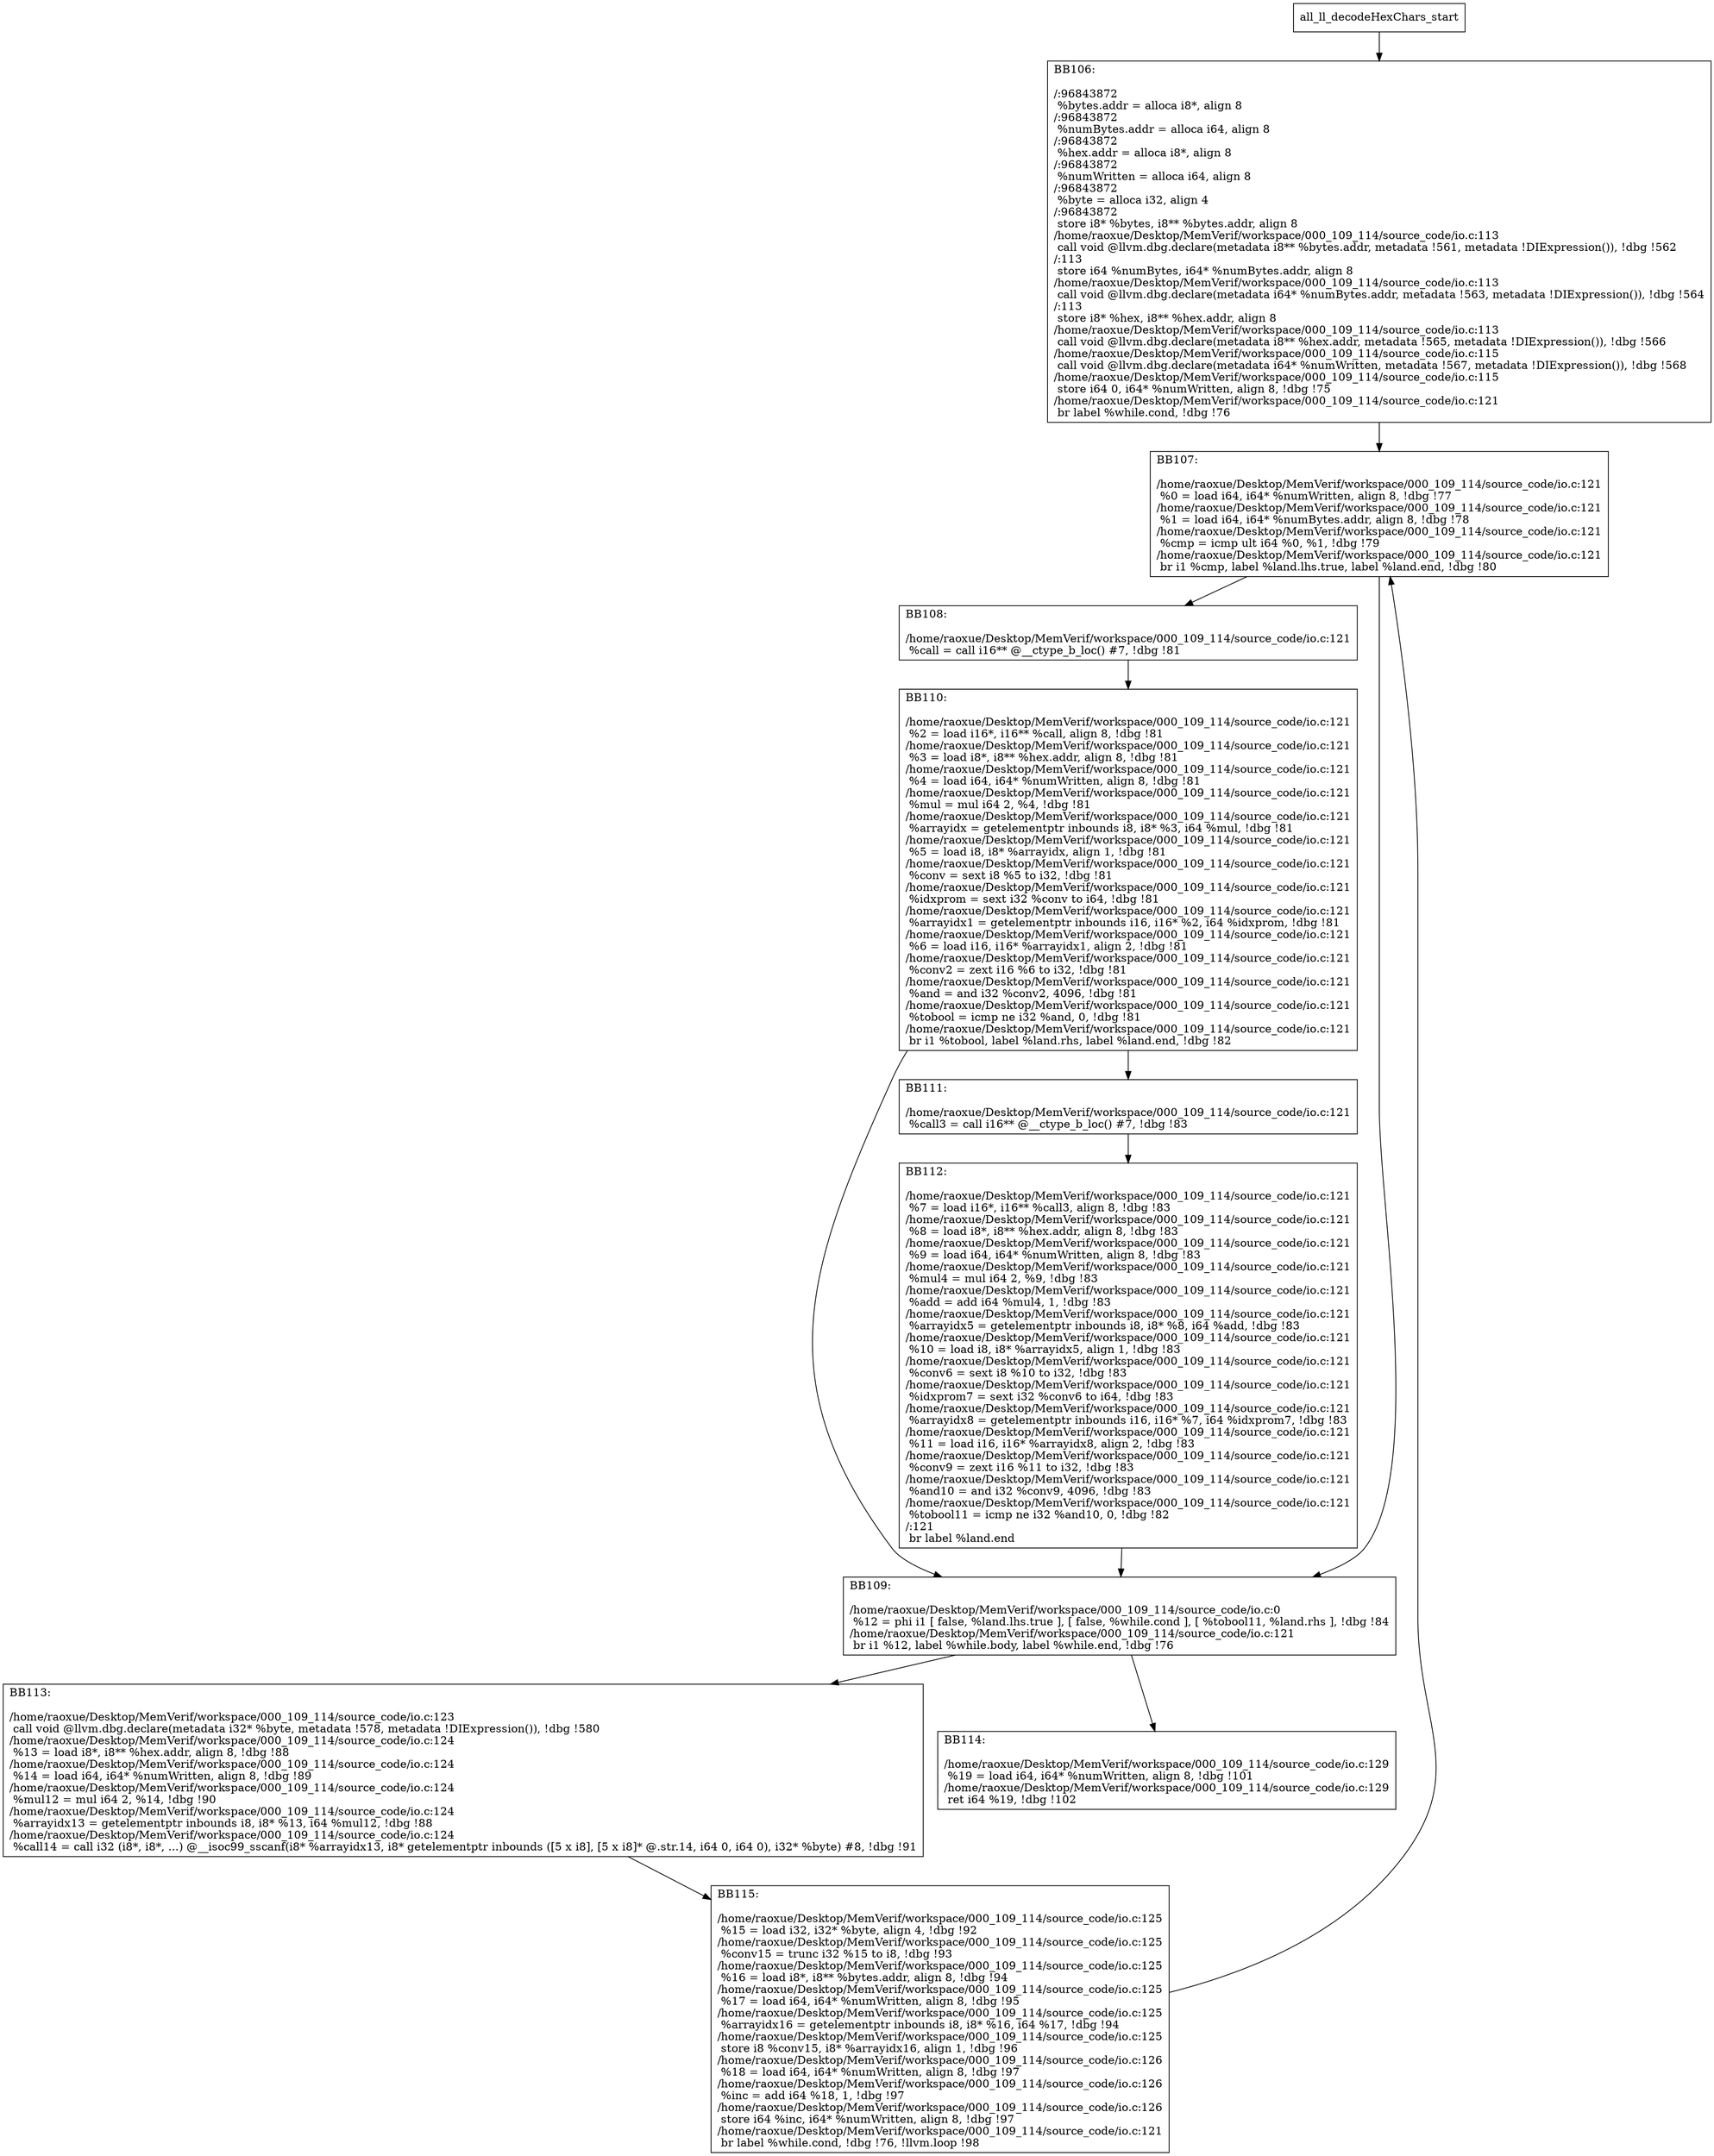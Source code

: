 digraph "CFG for'all_ll_decodeHexChars' function" {
	BBall_ll_decodeHexChars_start[shape=record,label="{all_ll_decodeHexChars_start}"];
	BBall_ll_decodeHexChars_start-> all_ll_decodeHexCharsBB106;
	all_ll_decodeHexCharsBB106 [shape=record, label="{BB106:\l\l/:96843872\l
  %bytes.addr = alloca i8*, align 8\l
/:96843872\l
  %numBytes.addr = alloca i64, align 8\l
/:96843872\l
  %hex.addr = alloca i8*, align 8\l
/:96843872\l
  %numWritten = alloca i64, align 8\l
/:96843872\l
  %byte = alloca i32, align 4\l
/:96843872\l
  store i8* %bytes, i8** %bytes.addr, align 8\l
/home/raoxue/Desktop/MemVerif/workspace/000_109_114/source_code/io.c:113\l
  call void @llvm.dbg.declare(metadata i8** %bytes.addr, metadata !561, metadata !DIExpression()), !dbg !562\l
/:113\l
  store i64 %numBytes, i64* %numBytes.addr, align 8\l
/home/raoxue/Desktop/MemVerif/workspace/000_109_114/source_code/io.c:113\l
  call void @llvm.dbg.declare(metadata i64* %numBytes.addr, metadata !563, metadata !DIExpression()), !dbg !564\l
/:113\l
  store i8* %hex, i8** %hex.addr, align 8\l
/home/raoxue/Desktop/MemVerif/workspace/000_109_114/source_code/io.c:113\l
  call void @llvm.dbg.declare(metadata i8** %hex.addr, metadata !565, metadata !DIExpression()), !dbg !566\l
/home/raoxue/Desktop/MemVerif/workspace/000_109_114/source_code/io.c:115\l
  call void @llvm.dbg.declare(metadata i64* %numWritten, metadata !567, metadata !DIExpression()), !dbg !568\l
/home/raoxue/Desktop/MemVerif/workspace/000_109_114/source_code/io.c:115\l
  store i64 0, i64* %numWritten, align 8, !dbg !75\l
/home/raoxue/Desktop/MemVerif/workspace/000_109_114/source_code/io.c:121\l
  br label %while.cond, !dbg !76\l
}"];
	all_ll_decodeHexCharsBB106-> all_ll_decodeHexCharsBB107;
	all_ll_decodeHexCharsBB107 [shape=record, label="{BB107:\l\l/home/raoxue/Desktop/MemVerif/workspace/000_109_114/source_code/io.c:121\l
  %0 = load i64, i64* %numWritten, align 8, !dbg !77\l
/home/raoxue/Desktop/MemVerif/workspace/000_109_114/source_code/io.c:121\l
  %1 = load i64, i64* %numBytes.addr, align 8, !dbg !78\l
/home/raoxue/Desktop/MemVerif/workspace/000_109_114/source_code/io.c:121\l
  %cmp = icmp ult i64 %0, %1, !dbg !79\l
/home/raoxue/Desktop/MemVerif/workspace/000_109_114/source_code/io.c:121\l
  br i1 %cmp, label %land.lhs.true, label %land.end, !dbg !80\l
}"];
	all_ll_decodeHexCharsBB107-> all_ll_decodeHexCharsBB108;
	all_ll_decodeHexCharsBB107-> all_ll_decodeHexCharsBB109;
	all_ll_decodeHexCharsBB108 [shape=record, label="{BB108:\l\l/home/raoxue/Desktop/MemVerif/workspace/000_109_114/source_code/io.c:121\l
  %call = call i16** @__ctype_b_loc() #7, !dbg !81\l
}"];
	all_ll_decodeHexCharsBB108-> all_ll_decodeHexCharsBB110;
	all_ll_decodeHexCharsBB110 [shape=record, label="{BB110:\l\l/home/raoxue/Desktop/MemVerif/workspace/000_109_114/source_code/io.c:121\l
  %2 = load i16*, i16** %call, align 8, !dbg !81\l
/home/raoxue/Desktop/MemVerif/workspace/000_109_114/source_code/io.c:121\l
  %3 = load i8*, i8** %hex.addr, align 8, !dbg !81\l
/home/raoxue/Desktop/MemVerif/workspace/000_109_114/source_code/io.c:121\l
  %4 = load i64, i64* %numWritten, align 8, !dbg !81\l
/home/raoxue/Desktop/MemVerif/workspace/000_109_114/source_code/io.c:121\l
  %mul = mul i64 2, %4, !dbg !81\l
/home/raoxue/Desktop/MemVerif/workspace/000_109_114/source_code/io.c:121\l
  %arrayidx = getelementptr inbounds i8, i8* %3, i64 %mul, !dbg !81\l
/home/raoxue/Desktop/MemVerif/workspace/000_109_114/source_code/io.c:121\l
  %5 = load i8, i8* %arrayidx, align 1, !dbg !81\l
/home/raoxue/Desktop/MemVerif/workspace/000_109_114/source_code/io.c:121\l
  %conv = sext i8 %5 to i32, !dbg !81\l
/home/raoxue/Desktop/MemVerif/workspace/000_109_114/source_code/io.c:121\l
  %idxprom = sext i32 %conv to i64, !dbg !81\l
/home/raoxue/Desktop/MemVerif/workspace/000_109_114/source_code/io.c:121\l
  %arrayidx1 = getelementptr inbounds i16, i16* %2, i64 %idxprom, !dbg !81\l
/home/raoxue/Desktop/MemVerif/workspace/000_109_114/source_code/io.c:121\l
  %6 = load i16, i16* %arrayidx1, align 2, !dbg !81\l
/home/raoxue/Desktop/MemVerif/workspace/000_109_114/source_code/io.c:121\l
  %conv2 = zext i16 %6 to i32, !dbg !81\l
/home/raoxue/Desktop/MemVerif/workspace/000_109_114/source_code/io.c:121\l
  %and = and i32 %conv2, 4096, !dbg !81\l
/home/raoxue/Desktop/MemVerif/workspace/000_109_114/source_code/io.c:121\l
  %tobool = icmp ne i32 %and, 0, !dbg !81\l
/home/raoxue/Desktop/MemVerif/workspace/000_109_114/source_code/io.c:121\l
  br i1 %tobool, label %land.rhs, label %land.end, !dbg !82\l
}"];
	all_ll_decodeHexCharsBB110-> all_ll_decodeHexCharsBB111;
	all_ll_decodeHexCharsBB110-> all_ll_decodeHexCharsBB109;
	all_ll_decodeHexCharsBB111 [shape=record, label="{BB111:\l\l/home/raoxue/Desktop/MemVerif/workspace/000_109_114/source_code/io.c:121\l
  %call3 = call i16** @__ctype_b_loc() #7, !dbg !83\l
}"];
	all_ll_decodeHexCharsBB111-> all_ll_decodeHexCharsBB112;
	all_ll_decodeHexCharsBB112 [shape=record, label="{BB112:\l\l/home/raoxue/Desktop/MemVerif/workspace/000_109_114/source_code/io.c:121\l
  %7 = load i16*, i16** %call3, align 8, !dbg !83\l
/home/raoxue/Desktop/MemVerif/workspace/000_109_114/source_code/io.c:121\l
  %8 = load i8*, i8** %hex.addr, align 8, !dbg !83\l
/home/raoxue/Desktop/MemVerif/workspace/000_109_114/source_code/io.c:121\l
  %9 = load i64, i64* %numWritten, align 8, !dbg !83\l
/home/raoxue/Desktop/MemVerif/workspace/000_109_114/source_code/io.c:121\l
  %mul4 = mul i64 2, %9, !dbg !83\l
/home/raoxue/Desktop/MemVerif/workspace/000_109_114/source_code/io.c:121\l
  %add = add i64 %mul4, 1, !dbg !83\l
/home/raoxue/Desktop/MemVerif/workspace/000_109_114/source_code/io.c:121\l
  %arrayidx5 = getelementptr inbounds i8, i8* %8, i64 %add, !dbg !83\l
/home/raoxue/Desktop/MemVerif/workspace/000_109_114/source_code/io.c:121\l
  %10 = load i8, i8* %arrayidx5, align 1, !dbg !83\l
/home/raoxue/Desktop/MemVerif/workspace/000_109_114/source_code/io.c:121\l
  %conv6 = sext i8 %10 to i32, !dbg !83\l
/home/raoxue/Desktop/MemVerif/workspace/000_109_114/source_code/io.c:121\l
  %idxprom7 = sext i32 %conv6 to i64, !dbg !83\l
/home/raoxue/Desktop/MemVerif/workspace/000_109_114/source_code/io.c:121\l
  %arrayidx8 = getelementptr inbounds i16, i16* %7, i64 %idxprom7, !dbg !83\l
/home/raoxue/Desktop/MemVerif/workspace/000_109_114/source_code/io.c:121\l
  %11 = load i16, i16* %arrayidx8, align 2, !dbg !83\l
/home/raoxue/Desktop/MemVerif/workspace/000_109_114/source_code/io.c:121\l
  %conv9 = zext i16 %11 to i32, !dbg !83\l
/home/raoxue/Desktop/MemVerif/workspace/000_109_114/source_code/io.c:121\l
  %and10 = and i32 %conv9, 4096, !dbg !83\l
/home/raoxue/Desktop/MemVerif/workspace/000_109_114/source_code/io.c:121\l
  %tobool11 = icmp ne i32 %and10, 0, !dbg !82\l
/:121\l
  br label %land.end\l
}"];
	all_ll_decodeHexCharsBB112-> all_ll_decodeHexCharsBB109;
	all_ll_decodeHexCharsBB109 [shape=record, label="{BB109:\l\l/home/raoxue/Desktop/MemVerif/workspace/000_109_114/source_code/io.c:0\l
  %12 = phi i1 [ false, %land.lhs.true ], [ false, %while.cond ], [ %tobool11, %land.rhs ], !dbg !84\l
/home/raoxue/Desktop/MemVerif/workspace/000_109_114/source_code/io.c:121\l
  br i1 %12, label %while.body, label %while.end, !dbg !76\l
}"];
	all_ll_decodeHexCharsBB109-> all_ll_decodeHexCharsBB113;
	all_ll_decodeHexCharsBB109-> all_ll_decodeHexCharsBB114;
	all_ll_decodeHexCharsBB113 [shape=record, label="{BB113:\l\l/home/raoxue/Desktop/MemVerif/workspace/000_109_114/source_code/io.c:123\l
  call void @llvm.dbg.declare(metadata i32* %byte, metadata !578, metadata !DIExpression()), !dbg !580\l
/home/raoxue/Desktop/MemVerif/workspace/000_109_114/source_code/io.c:124\l
  %13 = load i8*, i8** %hex.addr, align 8, !dbg !88\l
/home/raoxue/Desktop/MemVerif/workspace/000_109_114/source_code/io.c:124\l
  %14 = load i64, i64* %numWritten, align 8, !dbg !89\l
/home/raoxue/Desktop/MemVerif/workspace/000_109_114/source_code/io.c:124\l
  %mul12 = mul i64 2, %14, !dbg !90\l
/home/raoxue/Desktop/MemVerif/workspace/000_109_114/source_code/io.c:124\l
  %arrayidx13 = getelementptr inbounds i8, i8* %13, i64 %mul12, !dbg !88\l
/home/raoxue/Desktop/MemVerif/workspace/000_109_114/source_code/io.c:124\l
  %call14 = call i32 (i8*, i8*, ...) @__isoc99_sscanf(i8* %arrayidx13, i8* getelementptr inbounds ([5 x i8], [5 x i8]* @.str.14, i64 0, i64 0), i32* %byte) #8, !dbg !91\l
}"];
	all_ll_decodeHexCharsBB113-> all_ll_decodeHexCharsBB115;
	all_ll_decodeHexCharsBB115 [shape=record, label="{BB115:\l\l/home/raoxue/Desktop/MemVerif/workspace/000_109_114/source_code/io.c:125\l
  %15 = load i32, i32* %byte, align 4, !dbg !92\l
/home/raoxue/Desktop/MemVerif/workspace/000_109_114/source_code/io.c:125\l
  %conv15 = trunc i32 %15 to i8, !dbg !93\l
/home/raoxue/Desktop/MemVerif/workspace/000_109_114/source_code/io.c:125\l
  %16 = load i8*, i8** %bytes.addr, align 8, !dbg !94\l
/home/raoxue/Desktop/MemVerif/workspace/000_109_114/source_code/io.c:125\l
  %17 = load i64, i64* %numWritten, align 8, !dbg !95\l
/home/raoxue/Desktop/MemVerif/workspace/000_109_114/source_code/io.c:125\l
  %arrayidx16 = getelementptr inbounds i8, i8* %16, i64 %17, !dbg !94\l
/home/raoxue/Desktop/MemVerif/workspace/000_109_114/source_code/io.c:125\l
  store i8 %conv15, i8* %arrayidx16, align 1, !dbg !96\l
/home/raoxue/Desktop/MemVerif/workspace/000_109_114/source_code/io.c:126\l
  %18 = load i64, i64* %numWritten, align 8, !dbg !97\l
/home/raoxue/Desktop/MemVerif/workspace/000_109_114/source_code/io.c:126\l
  %inc = add i64 %18, 1, !dbg !97\l
/home/raoxue/Desktop/MemVerif/workspace/000_109_114/source_code/io.c:126\l
  store i64 %inc, i64* %numWritten, align 8, !dbg !97\l
/home/raoxue/Desktop/MemVerif/workspace/000_109_114/source_code/io.c:121\l
  br label %while.cond, !dbg !76, !llvm.loop !98\l
}"];
	all_ll_decodeHexCharsBB115-> all_ll_decodeHexCharsBB107;
	all_ll_decodeHexCharsBB114 [shape=record, label="{BB114:\l\l/home/raoxue/Desktop/MemVerif/workspace/000_109_114/source_code/io.c:129\l
  %19 = load i64, i64* %numWritten, align 8, !dbg !101\l
/home/raoxue/Desktop/MemVerif/workspace/000_109_114/source_code/io.c:129\l
  ret i64 %19, !dbg !102\l
}"];
}
